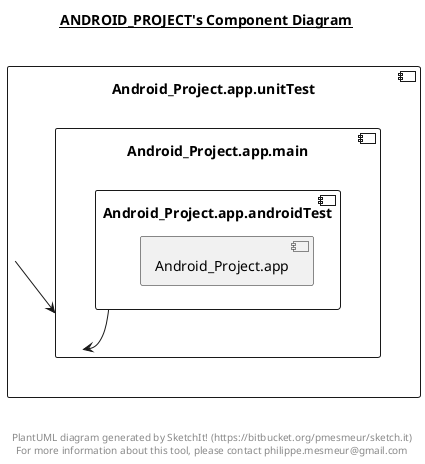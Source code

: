 @startuml

title __ANDROID_PROJECT's Component Diagram__\n

  component "Android_Project.app.unitTest" {
        [Android_Project.app.main]
    component "Android_Project.app.main" {
          [Android_Project.app.androidTest]
      component "Android_Project.app.androidTest" {
            [Android_Project.app]
      }


    }


  }


  [Android_Project.app.androidTest] --> [Android_Project.app.main]
  [Android_Project.app.unitTest] --> [Android_Project.app.main]


right footer


PlantUML diagram generated by SketchIt! (https://bitbucket.org/pmesmeur/sketch.it)
For more information about this tool, please contact philippe.mesmeur@gmail.com
endfooter

@enduml
